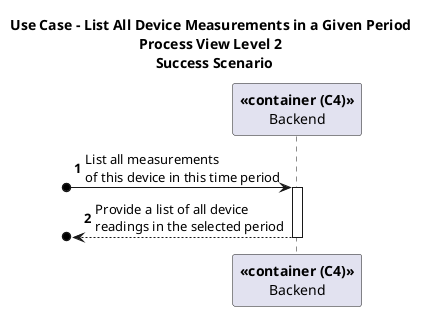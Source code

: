 @startuml
'https://plantuml.com/sequence-diagram

title Use Case - List All Device Measurements in a Given Period \nProcess View Level 2 \n Success Scenario
autonumber

participant "**<<container (C4)>>**\nBackend" as BE

[o-> BE : List all measurements \nof this device in this time period
activate BE
[o<-- BE : Provide a list of all device \nreadings in the selected period
deactivate BE





@enduml